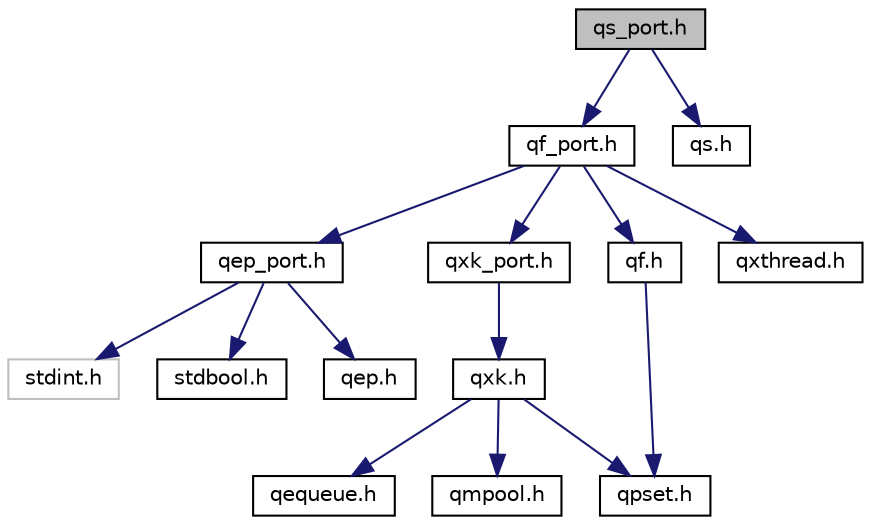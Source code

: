 digraph "qs_port.h"
{
 // LATEX_PDF_SIZE
  edge [fontname="Helvetica",fontsize="10",labelfontname="Helvetica",labelfontsize="10"];
  node [fontname="Helvetica",fontsize="10",shape=record];
  Node1 [label="qs_port.h",height=0.2,width=0.4,color="black", fillcolor="grey75", style="filled", fontcolor="black",tooltip="QS/C port to a 32-bit CPU and a generic C compiler."];
  Node1 -> Node2 [color="midnightblue",fontsize="10",style="solid",fontname="Helvetica"];
  Node2 [label="qf_port.h",height=0.2,width=0.4,color="black", fillcolor="white", style="filled",URL="$qxk_2qf__port_8h.html",tooltip="QF/C port example for QXK, generic C compiler."];
  Node2 -> Node3 [color="midnightblue",fontsize="10",style="solid",fontname="Helvetica"];
  Node3 [label="qep_port.h",height=0.2,width=0.4,color="black", fillcolor="white", style="filled",URL="$qep__port_8h.html",tooltip="QEP/C port, generic C11 compiler."];
  Node3 -> Node4 [color="midnightblue",fontsize="10",style="solid",fontname="Helvetica"];
  Node4 [label="stdint.h",height=0.2,width=0.4,color="grey75", fillcolor="white", style="filled",tooltip=" "];
  Node3 -> Node5 [color="midnightblue",fontsize="10",style="solid",fontname="Helvetica"];
  Node5 [label="stdbool.h",height=0.2,width=0.4,color="black", fillcolor="white", style="filled",URL="$stdbool_8h.html",tooltip="Boolean type and constansts. WG14/N843 C99 Standard, Section 7.16."];
  Node3 -> Node6 [color="midnightblue",fontsize="10",style="solid",fontname="Helvetica"];
  Node6 [label="qep.h",height=0.2,width=0.4,color="black", fillcolor="white", style="filled",URL="$qep_8h.html",tooltip="Public QEP/C interface."];
  Node2 -> Node7 [color="midnightblue",fontsize="10",style="solid",fontname="Helvetica"];
  Node7 [label="qxk_port.h",height=0.2,width=0.4,color="black", fillcolor="white", style="filled",URL="$qxk__port_8h.html",tooltip="QXK/C port example for a generic C compiler."];
  Node7 -> Node8 [color="midnightblue",fontsize="10",style="solid",fontname="Helvetica"];
  Node8 [label="qxk.h",height=0.2,width=0.4,color="black", fillcolor="white", style="filled",URL="$qxk_8h.html",tooltip="QXK/C (preemptive dual-mode kernel) platform-independent public interface."];
  Node8 -> Node9 [color="midnightblue",fontsize="10",style="solid",fontname="Helvetica"];
  Node9 [label="qequeue.h",height=0.2,width=0.4,color="black", fillcolor="white", style="filled",URL="$qequeue_8h.html",tooltip="QP natvie, platform-independent, thread-safe event queue interface."];
  Node8 -> Node10 [color="midnightblue",fontsize="10",style="solid",fontname="Helvetica"];
  Node10 [label="qmpool.h",height=0.2,width=0.4,color="black", fillcolor="white", style="filled",URL="$qmpool_8h.html",tooltip="QP native, platform-independent memory pool QMPool interface."];
  Node8 -> Node11 [color="midnightblue",fontsize="10",style="solid",fontname="Helvetica"];
  Node11 [label="qpset.h",height=0.2,width=0.4,color="black", fillcolor="white", style="filled",URL="$qpset_8h.html",tooltip="QP native, platform-independent priority sets of 32 or 64 elements."];
  Node2 -> Node12 [color="midnightblue",fontsize="10",style="solid",fontname="Helvetica"];
  Node12 [label="qf.h",height=0.2,width=0.4,color="black", fillcolor="white", style="filled",URL="$qf_8h.html",tooltip="QF/C platform-independent public interface."];
  Node12 -> Node11 [color="midnightblue",fontsize="10",style="solid",fontname="Helvetica"];
  Node2 -> Node13 [color="midnightblue",fontsize="10",style="solid",fontname="Helvetica"];
  Node13 [label="qxthread.h",height=0.2,width=0.4,color="black", fillcolor="white", style="filled",URL="$qxthread_8h.html",tooltip="QXK/C eXtended (blocking) thread."];
  Node1 -> Node14 [color="midnightblue",fontsize="10",style="solid",fontname="Helvetica"];
  Node14 [label="qs.h",height=0.2,width=0.4,color="black", fillcolor="white", style="filled",URL="$qs_8h.html",tooltip="QS/C platform-independent public interface."];
}
